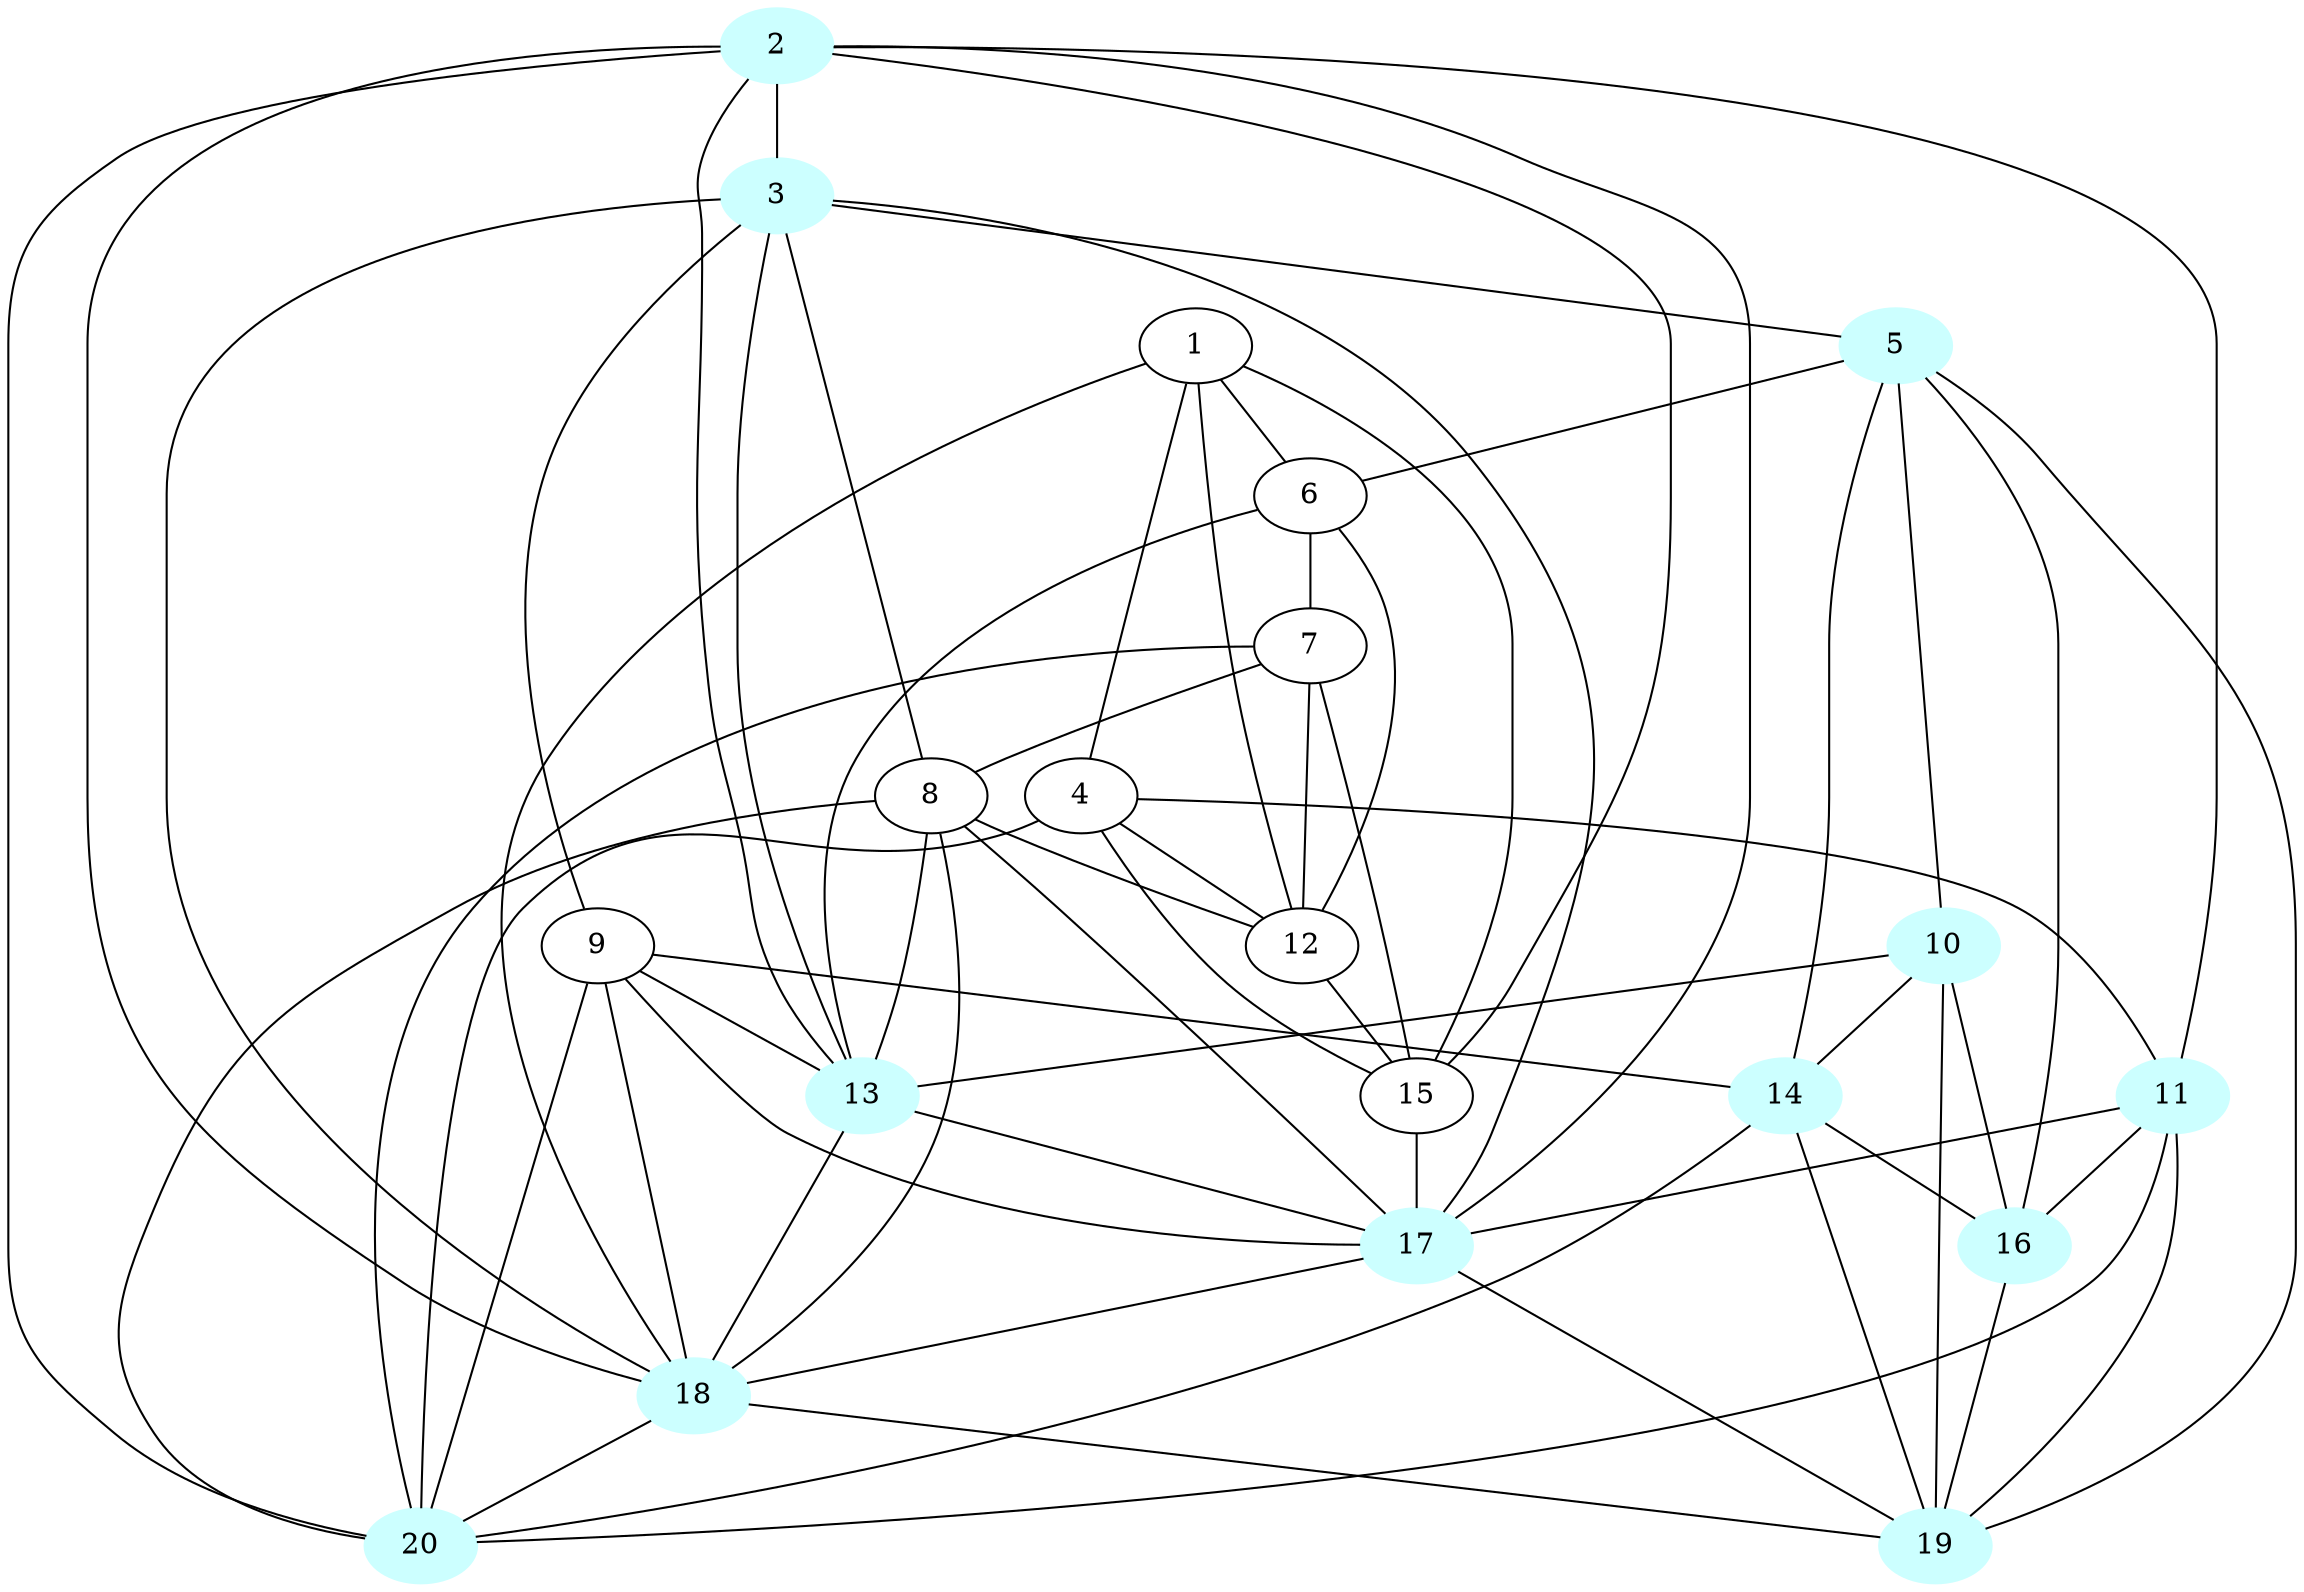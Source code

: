 graph G {
    2 [style=filled, color="#CCFFFF"];
    3 [style=filled, color="#CCFFFF"];
    5 [style=filled, color="#CCFFFF"];
    10 [style=filled, color="#CCFFFF"];
    11 [style=filled, color="#CCFFFF"];
    13 [style=filled, color="#CCFFFF"];
    14 [style=filled, color="#CCFFFF"];
    16 [style=filled, color="#CCFFFF"];
    17 [style=filled, color="#CCFFFF"];
    18 [style=filled, color="#CCFFFF"];
    19 [style=filled, color="#CCFFFF"];
    20 [style=filled, color="#CCFFFF"];
    1 -- 4 [len= 2]
    1 -- 6 [len= 2]
    1 -- 12 [len= 2]
    1 -- 15 [len= 2]
    1 -- 18 [len= 2]
    2 -- 3 [len= 2]
    2 -- 11 [len= 2]
    2 -- 13 [len= 2]
    2 -- 15 [len= 2]
    2 -- 17 [len= 2]
    2 -- 18 [len= 2]
    2 -- 20 [len= 2]
    3 -- 5 [len= 2]
    3 -- 8 [len= 2]
    3 -- 9 [len= 2]
    3 -- 13 [len= 2]
    3 -- 17 [len= 2]
    3 -- 18 [len= 2]
    4 -- 11 [len= 2]
    4 -- 12 [len= 2]
    4 -- 15 [len= 2]
    4 -- 20 [len= 2]
    5 -- 6 [len= 2]
    5 -- 10 [len= 2]
    5 -- 14 [len= 2]
    5 -- 16 [len= 2]
    5 -- 19 [len= 2]
    6 -- 7 [len= 2]
    6 -- 12 [len= 2]
    6 -- 13 [len= 2]
    7 -- 8 [len= 2]
    7 -- 12 [len= 2]
    7 -- 15 [len= 2]
    7 -- 20 [len= 2]
    8 -- 12 [len= 2]
    8 -- 13 [len= 2]
    8 -- 17 [len= 2]
    8 -- 18 [len= 2]
    8 -- 20 [len= 2]
    9 -- 13 [len= 2]
    9 -- 14 [len= 2]
    9 -- 17 [len= 2]
    9 -- 18 [len= 2]
    9 -- 20 [len= 2]
    10 -- 13 [len= 2]
    10 -- 14 [len= 2]
    10 -- 16 [len= 2]
    10 -- 19 [len= 2]
    11 -- 16 [len= 2]
    11 -- 17 [len= 2]
    11 -- 19 [len= 2]
    11 -- 20 [len= 2]
    12 -- 15 [len= 2]
    13 -- 17 [len= 2]
    13 -- 18 [len= 2]
    14 -- 16 [len= 2]
    14 -- 19 [len= 2]
    14 -- 20 [len= 2]
    15 -- 17 [len= 2]
    16 -- 19 [len= 2]
    17 -- 18 [len= 2]
    17 -- 19 [len= 2]
    18 -- 19 [len= 2]
    18 -- 20 [len= 2]
}
